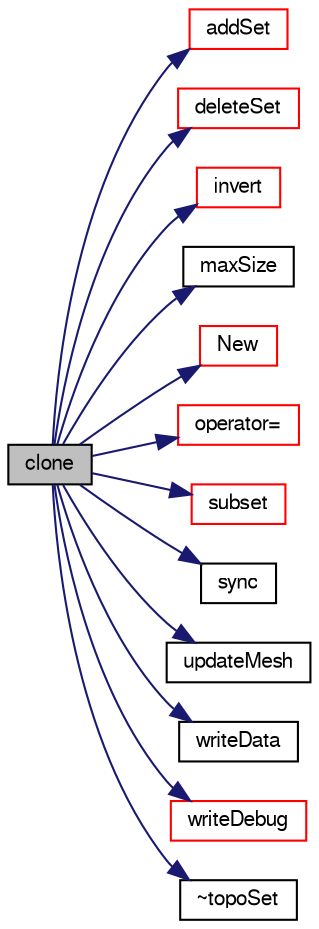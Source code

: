 digraph "clone"
{
  bgcolor="transparent";
  edge [fontname="FreeSans",fontsize="10",labelfontname="FreeSans",labelfontsize="10"];
  node [fontname="FreeSans",fontsize="10",shape=record];
  rankdir="LR";
  Node1760 [label="clone",height=0.2,width=0.4,color="black", fillcolor="grey75", style="filled", fontcolor="black"];
  Node1760 -> Node1761 [color="midnightblue",fontsize="10",style="solid",fontname="FreeSans"];
  Node1761 [label="addSet",height=0.2,width=0.4,color="red",URL="$a25462.html#aac9372868e32f2c7de8b956890f035c2",tooltip="Add elements present in set. "];
  Node1760 -> Node2065 [color="midnightblue",fontsize="10",style="solid",fontname="FreeSans"];
  Node2065 [label="deleteSet",height=0.2,width=0.4,color="red",URL="$a25462.html#a839cd96efb75b9c2926af738ca9657a6",tooltip="Delete elements present in set. "];
  Node1760 -> Node2067 [color="midnightblue",fontsize="10",style="solid",fontname="FreeSans"];
  Node2067 [label="invert",height=0.2,width=0.4,color="red",URL="$a25462.html#a35fb7dbde3f7be406451bf0a8eb57d2e",tooltip="Invert contents. (insert all members 0..maxLen-1 which were not in. "];
  Node1760 -> Node2070 [color="midnightblue",fontsize="10",style="solid",fontname="FreeSans"];
  Node2070 [label="maxSize",height=0.2,width=0.4,color="black",URL="$a25462.html#a9e34e1af90b094bc9f08d9e498c3dcb4",tooltip="Return max allowable index (+1). Not implemented. "];
  Node1760 -> Node2071 [color="midnightblue",fontsize="10",style="solid",fontname="FreeSans"];
  Node2071 [label="New",height=0.2,width=0.4,color="red",URL="$a25462.html#ac7fefe6e0d9de3b54ec67d22c8dff133",tooltip="Return a pointer to a toposet read from file. "];
  Node1760 -> Node2072 [color="midnightblue",fontsize="10",style="solid",fontname="FreeSans"];
  Node2072 [label="operator=",height=0.2,width=0.4,color="red",URL="$a25462.html#a46d979ff2a1cc22b3bdab6d31cbb3af7",tooltip="Copy labelHashSet part only. "];
  Node1760 -> Node2074 [color="midnightblue",fontsize="10",style="solid",fontname="FreeSans"];
  Node2074 [label="subset",height=0.2,width=0.4,color="red",URL="$a25462.html#aca3bc27ef071fc2fccd797b459d8d979",tooltip="Subset contents. Only elements present in both sets remain. "];
  Node1760 -> Node2075 [color="midnightblue",fontsize="10",style="solid",fontname="FreeSans"];
  Node2075 [label="sync",height=0.2,width=0.4,color="black",URL="$a25462.html#aa7fca4a1afef0062c91f4d1e3776659d",tooltip="Sync set across coupled patches. "];
  Node1760 -> Node2076 [color="midnightblue",fontsize="10",style="solid",fontname="FreeSans"];
  Node2076 [label="updateMesh",height=0.2,width=0.4,color="black",URL="$a25462.html#ac7d581e56f61ad4d997421e3a7470d42",tooltip="Update any stored data for new labels. Not implemented. "];
  Node1760 -> Node2077 [color="midnightblue",fontsize="10",style="solid",fontname="FreeSans"];
  Node2077 [label="writeData",height=0.2,width=0.4,color="black",URL="$a25462.html#a25900c366cb0a98321899fde6c66dab7",tooltip="Write contents. "];
  Node1760 -> Node2078 [color="midnightblue",fontsize="10",style="solid",fontname="FreeSans"];
  Node2078 [label="writeDebug",height=0.2,width=0.4,color="red",URL="$a25462.html#a281cf6b750bbb3f99c3bde17adee0772",tooltip="Write part of contents nicely formatted. Prints labels only. "];
  Node1760 -> Node2079 [color="midnightblue",fontsize="10",style="solid",fontname="FreeSans"];
  Node2079 [label="~topoSet",height=0.2,width=0.4,color="black",URL="$a25462.html#a5083cf31481a2a4352c19e57a60390d3",tooltip="Destructor. "];
}

